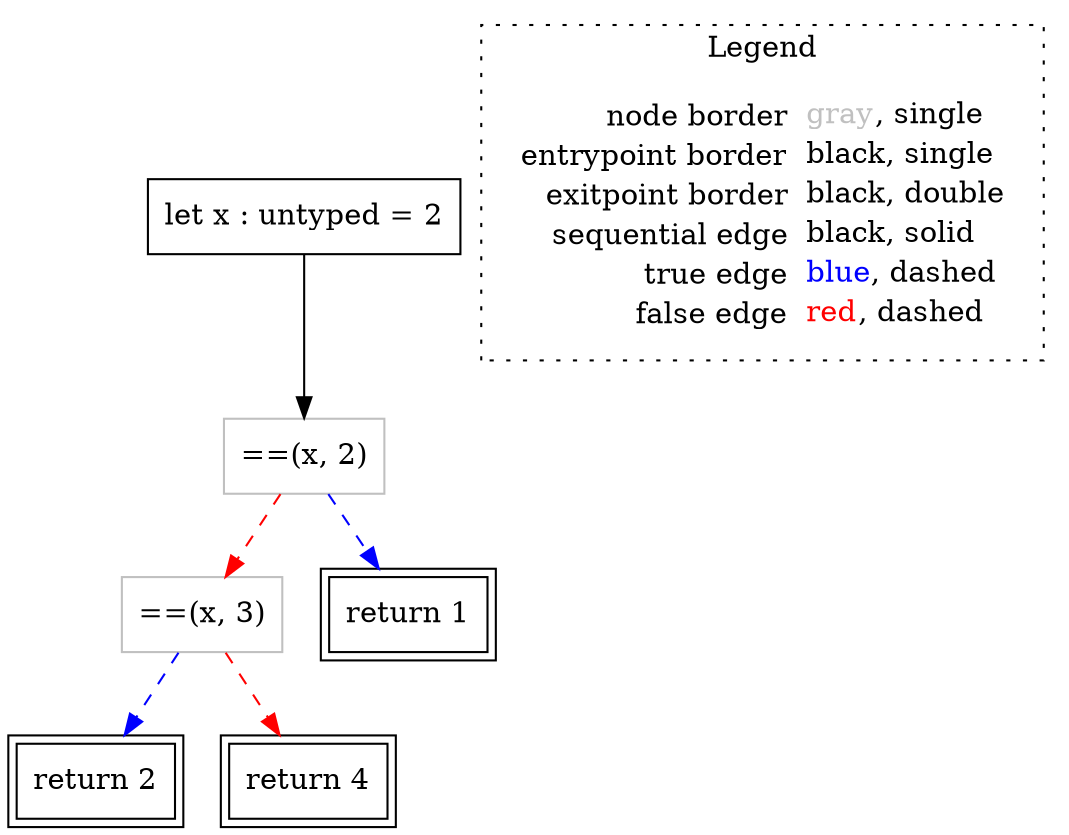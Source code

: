 digraph {
	"node0" [shape="rect",color="black",label=<let x : untyped = 2>];
	"node1" [shape="rect",color="gray",label=<==(x, 3)>];
	"node2" [shape="rect",color="gray",label=<==(x, 2)>];
	"node3" [shape="rect",color="black",peripheries="2",label=<return 1>];
	"node4" [shape="rect",color="black",peripheries="2",label=<return 2>];
	"node5" [shape="rect",color="black",peripheries="2",label=<return 4>];
	"node0" -> "node2" [color="black"];
	"node1" -> "node4" [color="blue",style="dashed"];
	"node1" -> "node5" [color="red",style="dashed"];
	"node2" -> "node1" [color="red",style="dashed"];
	"node2" -> "node3" [color="blue",style="dashed"];
subgraph cluster_legend {
	label="Legend";
	style=dotted;
	node [shape=plaintext];
	"legend" [label=<<table border="0" cellpadding="2" cellspacing="0" cellborder="0"><tr><td align="right">node border&nbsp;</td><td align="left"><font color="gray">gray</font>, single</td></tr><tr><td align="right">entrypoint border&nbsp;</td><td align="left"><font color="black">black</font>, single</td></tr><tr><td align="right">exitpoint border&nbsp;</td><td align="left"><font color="black">black</font>, double</td></tr><tr><td align="right">sequential edge&nbsp;</td><td align="left"><font color="black">black</font>, solid</td></tr><tr><td align="right">true edge&nbsp;</td><td align="left"><font color="blue">blue</font>, dashed</td></tr><tr><td align="right">false edge&nbsp;</td><td align="left"><font color="red">red</font>, dashed</td></tr></table>>];
}

}

